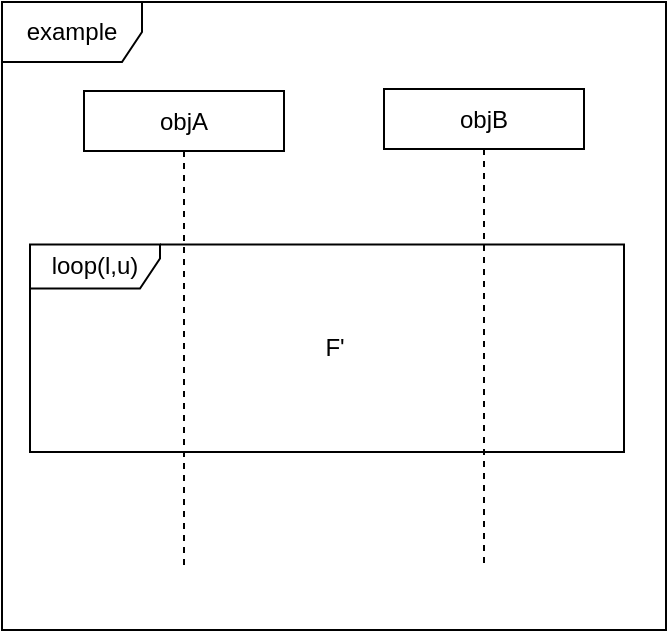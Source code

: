 <mxfile version="24.2.2" type="github">
  <diagram name="第 1 页" id="LlDZJBcikCnKS_ieD5xa">
    <mxGraphModel dx="1019" dy="747" grid="0" gridSize="10" guides="1" tooltips="1" connect="1" arrows="1" fold="1" page="1" pageScale="1" pageWidth="1169" pageHeight="1654" math="0" shadow="0">
      <root>
        <mxCell id="0" />
        <mxCell id="1" parent="0" />
        <mxCell id="34X_elYX6h45MBW99sLK-1" value="objA" style="shape=umlLifeline;perimeter=lifelinePerimeter;whiteSpace=wrap;html=1;container=1;dropTarget=0;collapsible=0;recursiveResize=0;outlineConnect=0;portConstraint=eastwest;newEdgeStyle={&quot;curved&quot;:0,&quot;rounded&quot;:0};size=30;" vertex="1" parent="1">
          <mxGeometry x="89" y="130.5" width="100" height="237.5" as="geometry" />
        </mxCell>
        <mxCell id="34X_elYX6h45MBW99sLK-2" value="objB" style="shape=umlLifeline;perimeter=lifelinePerimeter;whiteSpace=wrap;html=1;container=1;dropTarget=0;collapsible=0;recursiveResize=0;outlineConnect=0;portConstraint=eastwest;newEdgeStyle={&quot;curved&quot;:0,&quot;rounded&quot;:0};size=30;" vertex="1" parent="1">
          <mxGeometry x="239" y="129.5" width="100" height="237.5" as="geometry" />
        </mxCell>
        <mxCell id="34X_elYX6h45MBW99sLK-3" value="loop(l,u)" style="shape=umlFrame;whiteSpace=wrap;html=1;pointerEvents=0;width=65;height=22;" vertex="1" parent="1">
          <mxGeometry x="62" y="207.25" width="297" height="103.75" as="geometry" />
        </mxCell>
        <mxCell id="34X_elYX6h45MBW99sLK-4" value="example" style="shape=umlFrame;whiteSpace=wrap;html=1;pointerEvents=0;width=70;height=30;" vertex="1" parent="1">
          <mxGeometry x="48" y="86" width="332" height="314" as="geometry" />
        </mxCell>
        <mxCell id="34X_elYX6h45MBW99sLK-7" value="F&#39;" style="text;html=1;align=center;verticalAlign=middle;resizable=0;points=[];autosize=1;strokeColor=none;fillColor=none;" vertex="1" parent="1">
          <mxGeometry x="200" y="246.13" width="28" height="26" as="geometry" />
        </mxCell>
      </root>
    </mxGraphModel>
  </diagram>
</mxfile>
